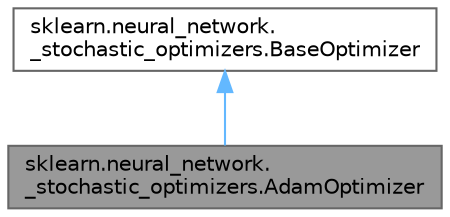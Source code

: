 digraph "sklearn.neural_network._stochastic_optimizers.AdamOptimizer"
{
 // LATEX_PDF_SIZE
  bgcolor="transparent";
  edge [fontname=Helvetica,fontsize=10,labelfontname=Helvetica,labelfontsize=10];
  node [fontname=Helvetica,fontsize=10,shape=box,height=0.2,width=0.4];
  Node1 [id="Node000001",label="sklearn.neural_network.\l_stochastic_optimizers.AdamOptimizer",height=0.2,width=0.4,color="gray40", fillcolor="grey60", style="filled", fontcolor="black",tooltip=" "];
  Node2 -> Node1 [id="edge1_Node000001_Node000002",dir="back",color="steelblue1",style="solid",tooltip=" "];
  Node2 [id="Node000002",label="sklearn.neural_network.\l_stochastic_optimizers.BaseOptimizer",height=0.2,width=0.4,color="gray40", fillcolor="white", style="filled",URL="$db/d63/classsklearn_1_1neural__network_1_1__stochastic__optimizers_1_1BaseOptimizer.html",tooltip=" "];
}
